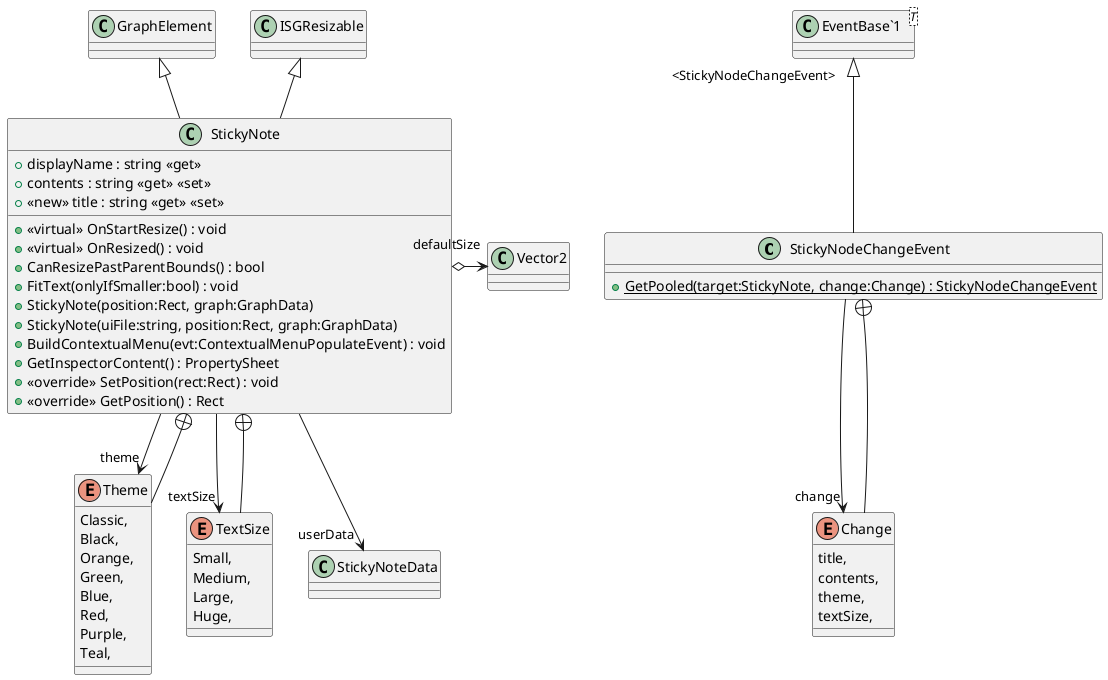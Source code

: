 @startuml
class StickyNodeChangeEvent {
    + {static} GetPooled(target:StickyNote, change:Change) : StickyNodeChangeEvent
}
class StickyNote {
    + <<virtual>> OnStartResize() : void
    + <<virtual>> OnResized() : void
    + CanResizePastParentBounds() : bool
    + FitText(onlyIfSmaller:bool) : void
    + StickyNote(position:Rect, graph:GraphData)
    + displayName : string <<get>>
    + StickyNote(uiFile:string, position:Rect, graph:GraphData)
    + BuildContextualMenu(evt:ContextualMenuPopulateEvent) : void
    + GetInspectorContent() : PropertySheet
    + <<override>> SetPosition(rect:Rect) : void
    + <<override>> GetPosition() : Rect
    + contents : string <<get>> <<set>>
    + <<new>> title : string <<get>> <<set>>
}
class "EventBase`1"<T> {
}
enum Change {
    title,
    contents,
    theme,
    textSize,
}
enum Theme {
    Classic,
    Black,
    Orange,
    Green,
    Blue,
    Red,
    Purple,
    Teal,
}
enum TextSize {
    Small,
    Medium,
    Large,
    Huge,
}
"EventBase`1" "<StickyNodeChangeEvent>" <|-- StickyNodeChangeEvent
StickyNodeChangeEvent --> "change" Change
GraphElement <|-- StickyNote
ISGResizable <|-- StickyNote
StickyNote --> "userData" StickyNoteData
StickyNote --> "theme" Theme
StickyNote --> "textSize" TextSize
StickyNote o-> "defaultSize" Vector2
StickyNodeChangeEvent +-- Change
StickyNote +-- Theme
StickyNote +-- TextSize
@enduml

